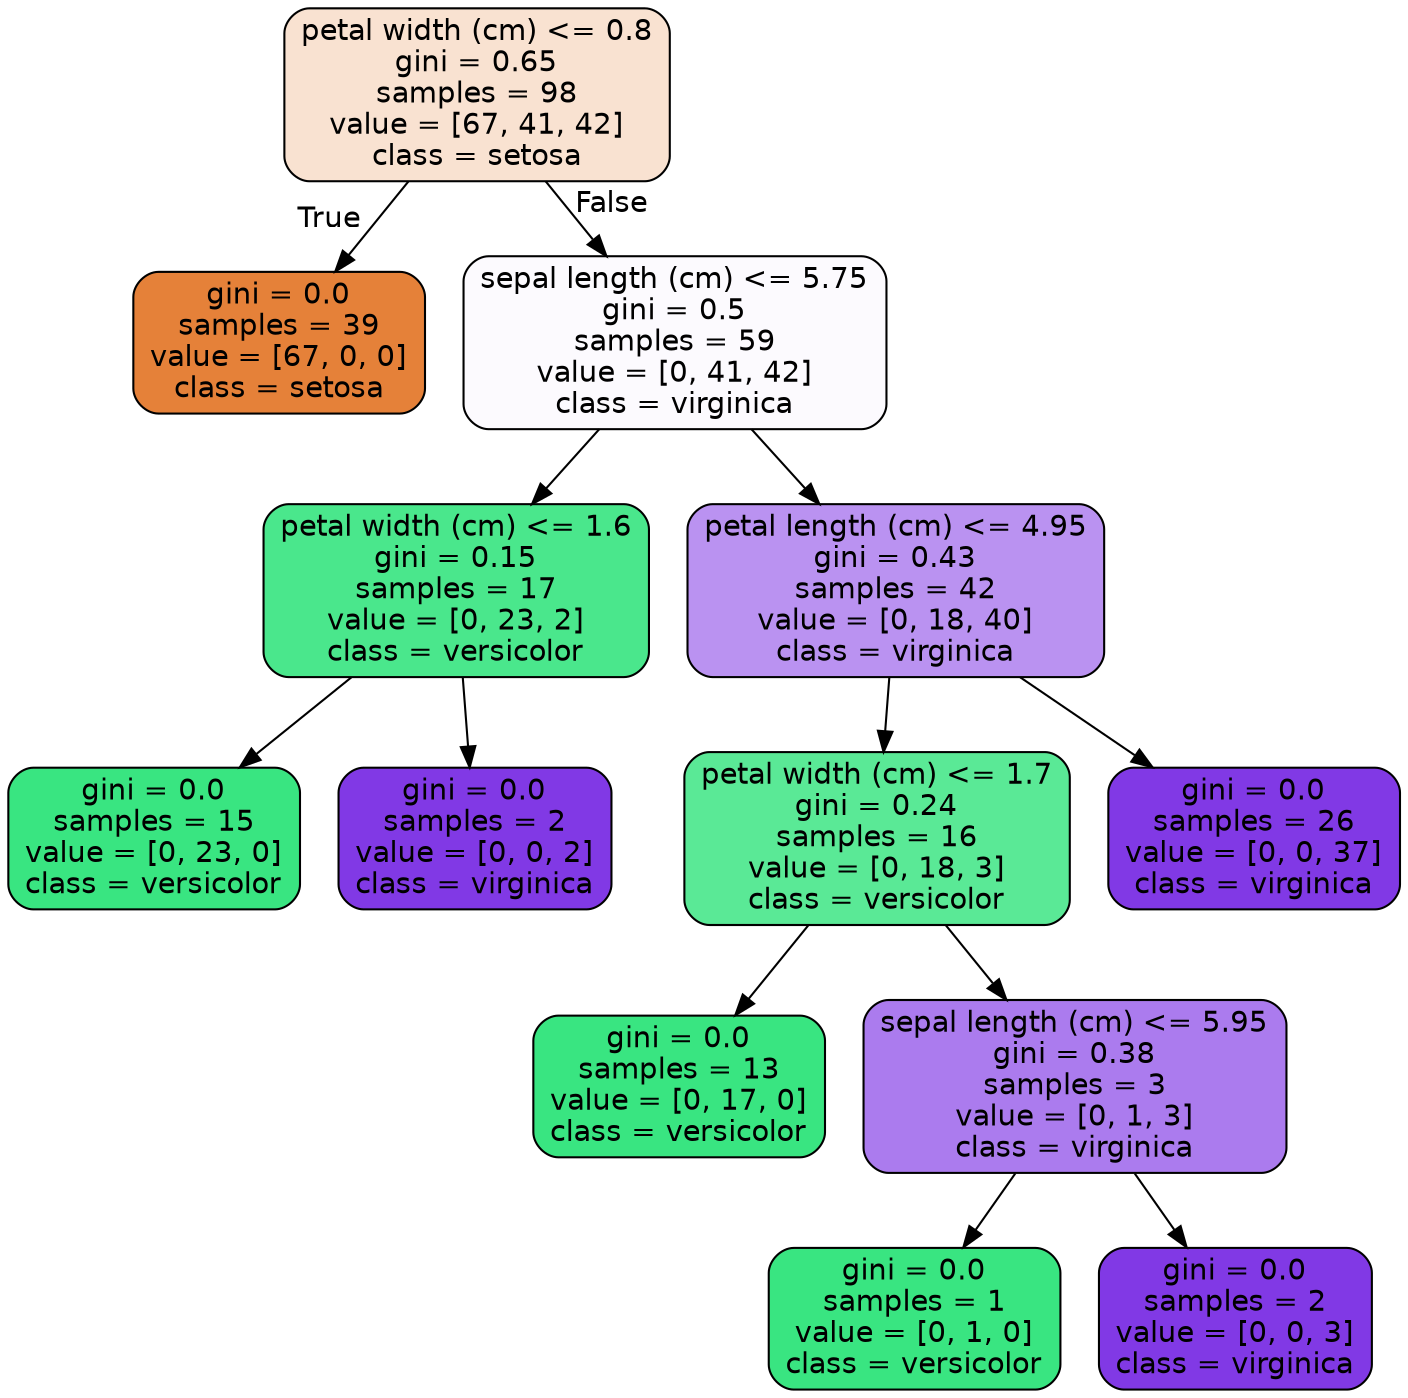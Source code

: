 digraph Tree {
node [shape=box, style="filled, rounded", color="black", fontname=helvetica] ;
edge [fontname=helvetica] ;
0 [label="petal width (cm) <= 0.8\ngini = 0.65\nsamples = 98\nvalue = [67, 41, 42]\nclass = setosa", fillcolor="#f9e2d1"] ;
1 [label="gini = 0.0\nsamples = 39\nvalue = [67, 0, 0]\nclass = setosa", fillcolor="#e58139"] ;
0 -> 1 [labeldistance=2.5, labelangle=45, headlabel="True"] ;
2 [label="sepal length (cm) <= 5.75\ngini = 0.5\nsamples = 59\nvalue = [0, 41, 42]\nclass = virginica", fillcolor="#fcfafe"] ;
0 -> 2 [labeldistance=2.5, labelangle=-45, headlabel="False"] ;
3 [label="petal width (cm) <= 1.6\ngini = 0.15\nsamples = 17\nvalue = [0, 23, 2]\nclass = versicolor", fillcolor="#4ae78c"] ;
2 -> 3 ;
4 [label="gini = 0.0\nsamples = 15\nvalue = [0, 23, 0]\nclass = versicolor", fillcolor="#39e581"] ;
3 -> 4 ;
5 [label="gini = 0.0\nsamples = 2\nvalue = [0, 0, 2]\nclass = virginica", fillcolor="#8139e5"] ;
3 -> 5 ;
6 [label="petal length (cm) <= 4.95\ngini = 0.43\nsamples = 42\nvalue = [0, 18, 40]\nclass = virginica", fillcolor="#ba92f1"] ;
2 -> 6 ;
7 [label="petal width (cm) <= 1.7\ngini = 0.24\nsamples = 16\nvalue = [0, 18, 3]\nclass = versicolor", fillcolor="#5ae996"] ;
6 -> 7 ;
8 [label="gini = 0.0\nsamples = 13\nvalue = [0, 17, 0]\nclass = versicolor", fillcolor="#39e581"] ;
7 -> 8 ;
9 [label="sepal length (cm) <= 5.95\ngini = 0.38\nsamples = 3\nvalue = [0, 1, 3]\nclass = virginica", fillcolor="#ab7bee"] ;
7 -> 9 ;
10 [label="gini = 0.0\nsamples = 1\nvalue = [0, 1, 0]\nclass = versicolor", fillcolor="#39e581"] ;
9 -> 10 ;
11 [label="gini = 0.0\nsamples = 2\nvalue = [0, 0, 3]\nclass = virginica", fillcolor="#8139e5"] ;
9 -> 11 ;
12 [label="gini = 0.0\nsamples = 26\nvalue = [0, 0, 37]\nclass = virginica", fillcolor="#8139e5"] ;
6 -> 12 ;
}